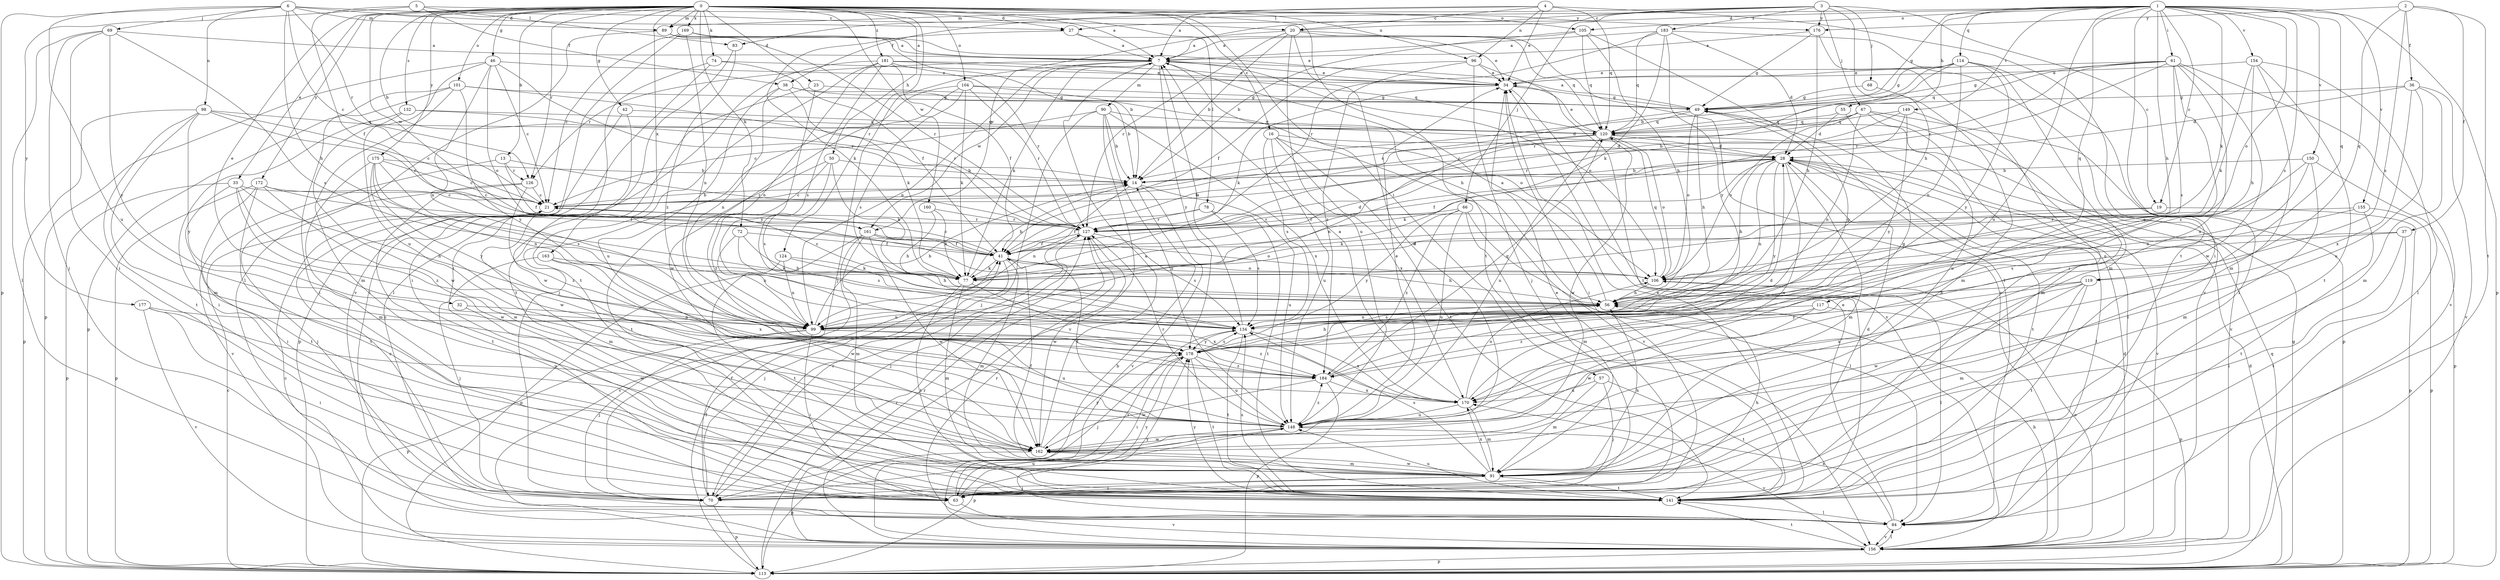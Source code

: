 strict digraph  {
0;
1;
2;
3;
4;
5;
6;
7;
13;
14;
16;
19;
20;
21;
23;
27;
28;
32;
33;
34;
36;
37;
38;
41;
42;
46;
49;
50;
55;
56;
57;
61;
63;
66;
67;
68;
69;
70;
72;
74;
77;
78;
83;
84;
89;
90;
91;
96;
98;
99;
101;
104;
105;
106;
113;
114;
117;
119;
120;
124;
126;
127;
132;
134;
141;
148;
149;
150;
154;
155;
156;
160;
161;
162;
163;
169;
170;
172;
175;
176;
177;
178;
181;
183;
184;
0 -> 7  [label=a];
0 -> 13  [label=b];
0 -> 14  [label=b];
0 -> 16  [label=c];
0 -> 23  [label=d];
0 -> 27  [label=d];
0 -> 32  [label=e];
0 -> 33  [label=e];
0 -> 42  [label=g];
0 -> 46  [label=g];
0 -> 50  [label=h];
0 -> 57  [label=i];
0 -> 72  [label=k];
0 -> 74  [label=k];
0 -> 78  [label=l];
0 -> 89  [label=m];
0 -> 96  [label=n];
0 -> 101  [label=o];
0 -> 104  [label=o];
0 -> 105  [label=o];
0 -> 124  [label=r];
0 -> 126  [label=r];
0 -> 132  [label=s];
0 -> 141  [label=t];
0 -> 160  [label=w];
0 -> 161  [label=w];
0 -> 163  [label=x];
0 -> 169  [label=x];
0 -> 172  [label=y];
0 -> 175  [label=y];
0 -> 181  [label=z];
1 -> 19  [label=c];
1 -> 27  [label=d];
1 -> 49  [label=g];
1 -> 55  [label=h];
1 -> 56  [label=h];
1 -> 61  [label=i];
1 -> 63  [label=i];
1 -> 77  [label=k];
1 -> 83  [label=l];
1 -> 105  [label=o];
1 -> 106  [label=o];
1 -> 113  [label=p];
1 -> 114  [label=q];
1 -> 117  [label=q];
1 -> 119  [label=q];
1 -> 134  [label=s];
1 -> 148  [label=u];
1 -> 149  [label=v];
1 -> 150  [label=v];
1 -> 154  [label=v];
1 -> 155  [label=v];
2 -> 36  [label=f];
2 -> 37  [label=f];
2 -> 119  [label=q];
2 -> 134  [label=s];
2 -> 141  [label=t];
2 -> 176  [label=y];
3 -> 19  [label=c];
3 -> 20  [label=c];
3 -> 38  [label=f];
3 -> 56  [label=h];
3 -> 66  [label=j];
3 -> 67  [label=j];
3 -> 68  [label=j];
3 -> 161  [label=w];
3 -> 176  [label=y];
3 -> 183  [label=z];
4 -> 7  [label=a];
4 -> 20  [label=c];
4 -> 34  [label=e];
4 -> 89  [label=m];
4 -> 96  [label=n];
4 -> 120  [label=q];
4 -> 141  [label=t];
5 -> 38  [label=f];
5 -> 41  [label=f];
5 -> 83  [label=l];
5 -> 176  [label=y];
5 -> 177  [label=y];
6 -> 20  [label=c];
6 -> 21  [label=c];
6 -> 27  [label=d];
6 -> 56  [label=h];
6 -> 69  [label=j];
6 -> 89  [label=m];
6 -> 98  [label=n];
6 -> 113  [label=p];
6 -> 126  [label=r];
6 -> 148  [label=u];
7 -> 34  [label=e];
7 -> 56  [label=h];
7 -> 70  [label=j];
7 -> 77  [label=k];
7 -> 90  [label=m];
7 -> 99  [label=n];
7 -> 106  [label=o];
7 -> 126  [label=r];
7 -> 161  [label=w];
7 -> 178  [label=y];
13 -> 41  [label=f];
13 -> 126  [label=r];
13 -> 127  [label=r];
13 -> 156  [label=v];
14 -> 21  [label=c];
14 -> 99  [label=n];
14 -> 148  [label=u];
14 -> 156  [label=v];
16 -> 28  [label=d];
16 -> 134  [label=s];
16 -> 141  [label=t];
16 -> 148  [label=u];
16 -> 156  [label=v];
16 -> 170  [label=x];
19 -> 77  [label=k];
19 -> 113  [label=p];
19 -> 127  [label=r];
20 -> 7  [label=a];
20 -> 14  [label=b];
20 -> 34  [label=e];
20 -> 127  [label=r];
20 -> 148  [label=u];
20 -> 156  [label=v];
20 -> 162  [label=w];
21 -> 14  [label=b];
21 -> 91  [label=m];
21 -> 127  [label=r];
23 -> 49  [label=g];
23 -> 141  [label=t];
23 -> 178  [label=y];
27 -> 7  [label=a];
27 -> 77  [label=k];
27 -> 120  [label=q];
28 -> 14  [label=b];
28 -> 41  [label=f];
28 -> 56  [label=h];
28 -> 77  [label=k];
28 -> 84  [label=l];
28 -> 91  [label=m];
28 -> 99  [label=n];
28 -> 141  [label=t];
28 -> 148  [label=u];
28 -> 156  [label=v];
28 -> 178  [label=y];
32 -> 99  [label=n];
32 -> 162  [label=w];
33 -> 21  [label=c];
33 -> 99  [label=n];
33 -> 113  [label=p];
33 -> 141  [label=t];
33 -> 162  [label=w];
33 -> 184  [label=z];
34 -> 49  [label=g];
34 -> 63  [label=i];
34 -> 77  [label=k];
34 -> 156  [label=v];
36 -> 28  [label=d];
36 -> 49  [label=g];
36 -> 91  [label=m];
36 -> 148  [label=u];
36 -> 156  [label=v];
36 -> 170  [label=x];
37 -> 41  [label=f];
37 -> 63  [label=i];
37 -> 106  [label=o];
37 -> 141  [label=t];
38 -> 14  [label=b];
38 -> 49  [label=g];
38 -> 77  [label=k];
38 -> 99  [label=n];
38 -> 148  [label=u];
41 -> 21  [label=c];
41 -> 28  [label=d];
41 -> 56  [label=h];
41 -> 70  [label=j];
41 -> 77  [label=k];
41 -> 91  [label=m];
41 -> 106  [label=o];
42 -> 113  [label=p];
42 -> 120  [label=q];
42 -> 162  [label=w];
46 -> 21  [label=c];
46 -> 34  [label=e];
46 -> 99  [label=n];
46 -> 106  [label=o];
46 -> 113  [label=p];
46 -> 127  [label=r];
46 -> 148  [label=u];
49 -> 7  [label=a];
49 -> 21  [label=c];
49 -> 56  [label=h];
49 -> 106  [label=o];
49 -> 120  [label=q];
50 -> 14  [label=b];
50 -> 77  [label=k];
50 -> 134  [label=s];
50 -> 141  [label=t];
50 -> 184  [label=z];
55 -> 28  [label=d];
55 -> 120  [label=q];
55 -> 148  [label=u];
56 -> 7  [label=a];
56 -> 99  [label=n];
56 -> 134  [label=s];
57 -> 70  [label=j];
57 -> 91  [label=m];
57 -> 141  [label=t];
57 -> 170  [label=x];
61 -> 21  [label=c];
61 -> 34  [label=e];
61 -> 49  [label=g];
61 -> 120  [label=q];
61 -> 127  [label=r];
61 -> 134  [label=s];
61 -> 156  [label=v];
61 -> 162  [label=w];
61 -> 170  [label=x];
61 -> 184  [label=z];
63 -> 28  [label=d];
63 -> 34  [label=e];
63 -> 134  [label=s];
63 -> 156  [label=v];
63 -> 178  [label=y];
66 -> 84  [label=l];
66 -> 91  [label=m];
66 -> 127  [label=r];
66 -> 148  [label=u];
66 -> 178  [label=y];
66 -> 184  [label=z];
67 -> 21  [label=c];
67 -> 84  [label=l];
67 -> 99  [label=n];
67 -> 106  [label=o];
67 -> 113  [label=p];
67 -> 120  [label=q];
67 -> 156  [label=v];
68 -> 49  [label=g];
68 -> 91  [label=m];
69 -> 7  [label=a];
69 -> 63  [label=i];
69 -> 70  [label=j];
69 -> 84  [label=l];
69 -> 134  [label=s];
69 -> 178  [label=y];
70 -> 21  [label=c];
70 -> 41  [label=f];
70 -> 56  [label=h];
70 -> 113  [label=p];
70 -> 127  [label=r];
70 -> 148  [label=u];
72 -> 41  [label=f];
72 -> 56  [label=h];
72 -> 99  [label=n];
72 -> 134  [label=s];
74 -> 34  [label=e];
74 -> 41  [label=f];
74 -> 63  [label=i];
74 -> 84  [label=l];
77 -> 14  [label=b];
77 -> 21  [label=c];
77 -> 91  [label=m];
77 -> 141  [label=t];
77 -> 170  [label=x];
78 -> 41  [label=f];
78 -> 127  [label=r];
78 -> 134  [label=s];
78 -> 141  [label=t];
83 -> 63  [label=i];
83 -> 184  [label=z];
84 -> 34  [label=e];
84 -> 127  [label=r];
84 -> 156  [label=v];
84 -> 170  [label=x];
84 -> 178  [label=y];
89 -> 7  [label=a];
89 -> 14  [label=b];
89 -> 84  [label=l];
89 -> 127  [label=r];
90 -> 14  [label=b];
90 -> 21  [label=c];
90 -> 70  [label=j];
90 -> 120  [label=q];
90 -> 148  [label=u];
90 -> 156  [label=v];
90 -> 170  [label=x];
91 -> 41  [label=f];
91 -> 56  [label=h];
91 -> 63  [label=i];
91 -> 70  [label=j];
91 -> 134  [label=s];
91 -> 141  [label=t];
91 -> 162  [label=w];
91 -> 170  [label=x];
96 -> 34  [label=e];
96 -> 41  [label=f];
96 -> 70  [label=j];
96 -> 141  [label=t];
96 -> 184  [label=z];
98 -> 21  [label=c];
98 -> 91  [label=m];
98 -> 113  [label=p];
98 -> 120  [label=q];
98 -> 127  [label=r];
98 -> 141  [label=t];
98 -> 178  [label=y];
99 -> 14  [label=b];
99 -> 63  [label=i];
99 -> 70  [label=j];
99 -> 113  [label=p];
99 -> 148  [label=u];
99 -> 184  [label=z];
101 -> 49  [label=g];
101 -> 63  [label=i];
101 -> 91  [label=m];
101 -> 113  [label=p];
101 -> 127  [label=r];
101 -> 178  [label=y];
104 -> 49  [label=g];
104 -> 70  [label=j];
104 -> 77  [label=k];
104 -> 106  [label=o];
104 -> 127  [label=r];
104 -> 134  [label=s];
104 -> 162  [label=w];
105 -> 7  [label=a];
105 -> 14  [label=b];
105 -> 56  [label=h];
105 -> 84  [label=l];
105 -> 120  [label=q];
106 -> 56  [label=h];
106 -> 84  [label=l];
106 -> 120  [label=q];
113 -> 21  [label=c];
113 -> 28  [label=d];
113 -> 41  [label=f];
113 -> 49  [label=g];
113 -> 120  [label=q];
113 -> 127  [label=r];
114 -> 14  [label=b];
114 -> 34  [label=e];
114 -> 49  [label=g];
114 -> 84  [label=l];
114 -> 91  [label=m];
114 -> 99  [label=n];
114 -> 127  [label=r];
114 -> 178  [label=y];
117 -> 99  [label=n];
117 -> 113  [label=p];
117 -> 162  [label=w];
117 -> 184  [label=z];
119 -> 56  [label=h];
119 -> 91  [label=m];
119 -> 141  [label=t];
119 -> 162  [label=w];
119 -> 170  [label=x];
119 -> 178  [label=y];
120 -> 28  [label=d];
120 -> 34  [label=e];
120 -> 41  [label=f];
120 -> 99  [label=n];
120 -> 106  [label=o];
120 -> 148  [label=u];
120 -> 162  [label=w];
124 -> 56  [label=h];
124 -> 77  [label=k];
124 -> 99  [label=n];
124 -> 141  [label=t];
126 -> 21  [label=c];
126 -> 70  [label=j];
126 -> 141  [label=t];
126 -> 184  [label=z];
127 -> 41  [label=f];
127 -> 70  [label=j];
127 -> 134  [label=s];
127 -> 162  [label=w];
132 -> 28  [label=d];
132 -> 63  [label=i];
132 -> 120  [label=q];
132 -> 162  [label=w];
134 -> 7  [label=a];
134 -> 49  [label=g];
134 -> 141  [label=t];
134 -> 170  [label=x];
134 -> 178  [label=y];
141 -> 34  [label=e];
141 -> 84  [label=l];
141 -> 134  [label=s];
141 -> 148  [label=u];
141 -> 178  [label=y];
148 -> 34  [label=e];
148 -> 41  [label=f];
148 -> 113  [label=p];
148 -> 127  [label=r];
148 -> 156  [label=v];
148 -> 162  [label=w];
148 -> 184  [label=z];
149 -> 14  [label=b];
149 -> 91  [label=m];
149 -> 120  [label=q];
149 -> 127  [label=r];
149 -> 178  [label=y];
150 -> 14  [label=b];
150 -> 91  [label=m];
150 -> 99  [label=n];
150 -> 106  [label=o];
150 -> 113  [label=p];
154 -> 34  [label=e];
154 -> 56  [label=h];
154 -> 77  [label=k];
154 -> 84  [label=l];
154 -> 91  [label=m];
154 -> 141  [label=t];
155 -> 113  [label=p];
155 -> 127  [label=r];
155 -> 134  [label=s];
155 -> 141  [label=t];
156 -> 14  [label=b];
156 -> 21  [label=c];
156 -> 28  [label=d];
156 -> 56  [label=h];
156 -> 84  [label=l];
156 -> 106  [label=o];
156 -> 113  [label=p];
156 -> 127  [label=r];
156 -> 141  [label=t];
160 -> 56  [label=h];
160 -> 77  [label=k];
160 -> 127  [label=r];
161 -> 41  [label=f];
161 -> 91  [label=m];
161 -> 106  [label=o];
161 -> 113  [label=p];
161 -> 156  [label=v];
161 -> 162  [label=w];
162 -> 7  [label=a];
162 -> 91  [label=m];
162 -> 113  [label=p];
162 -> 178  [label=y];
163 -> 70  [label=j];
163 -> 77  [label=k];
163 -> 162  [label=w];
163 -> 170  [label=x];
169 -> 7  [label=a];
169 -> 21  [label=c];
169 -> 34  [label=e];
169 -> 99  [label=n];
169 -> 156  [label=v];
170 -> 7  [label=a];
170 -> 28  [label=d];
170 -> 91  [label=m];
170 -> 106  [label=o];
170 -> 148  [label=u];
172 -> 21  [label=c];
172 -> 41  [label=f];
172 -> 63  [label=i];
172 -> 113  [label=p];
172 -> 141  [label=t];
172 -> 162  [label=w];
175 -> 14  [label=b];
175 -> 21  [label=c];
175 -> 91  [label=m];
175 -> 99  [label=n];
175 -> 134  [label=s];
175 -> 162  [label=w];
175 -> 178  [label=y];
176 -> 7  [label=a];
176 -> 49  [label=g];
176 -> 56  [label=h];
176 -> 63  [label=i];
177 -> 63  [label=i];
177 -> 99  [label=n];
177 -> 148  [label=u];
177 -> 156  [label=v];
178 -> 56  [label=h];
178 -> 63  [label=i];
178 -> 70  [label=j];
178 -> 134  [label=s];
178 -> 141  [label=t];
178 -> 148  [label=u];
178 -> 184  [label=z];
181 -> 34  [label=e];
181 -> 41  [label=f];
181 -> 84  [label=l];
181 -> 99  [label=n];
181 -> 120  [label=q];
181 -> 127  [label=r];
181 -> 134  [label=s];
181 -> 141  [label=t];
183 -> 7  [label=a];
183 -> 28  [label=d];
183 -> 77  [label=k];
183 -> 120  [label=q];
183 -> 127  [label=r];
183 -> 156  [label=v];
183 -> 178  [label=y];
184 -> 49  [label=g];
184 -> 113  [label=p];
184 -> 120  [label=q];
184 -> 162  [label=w];
184 -> 170  [label=x];
}
